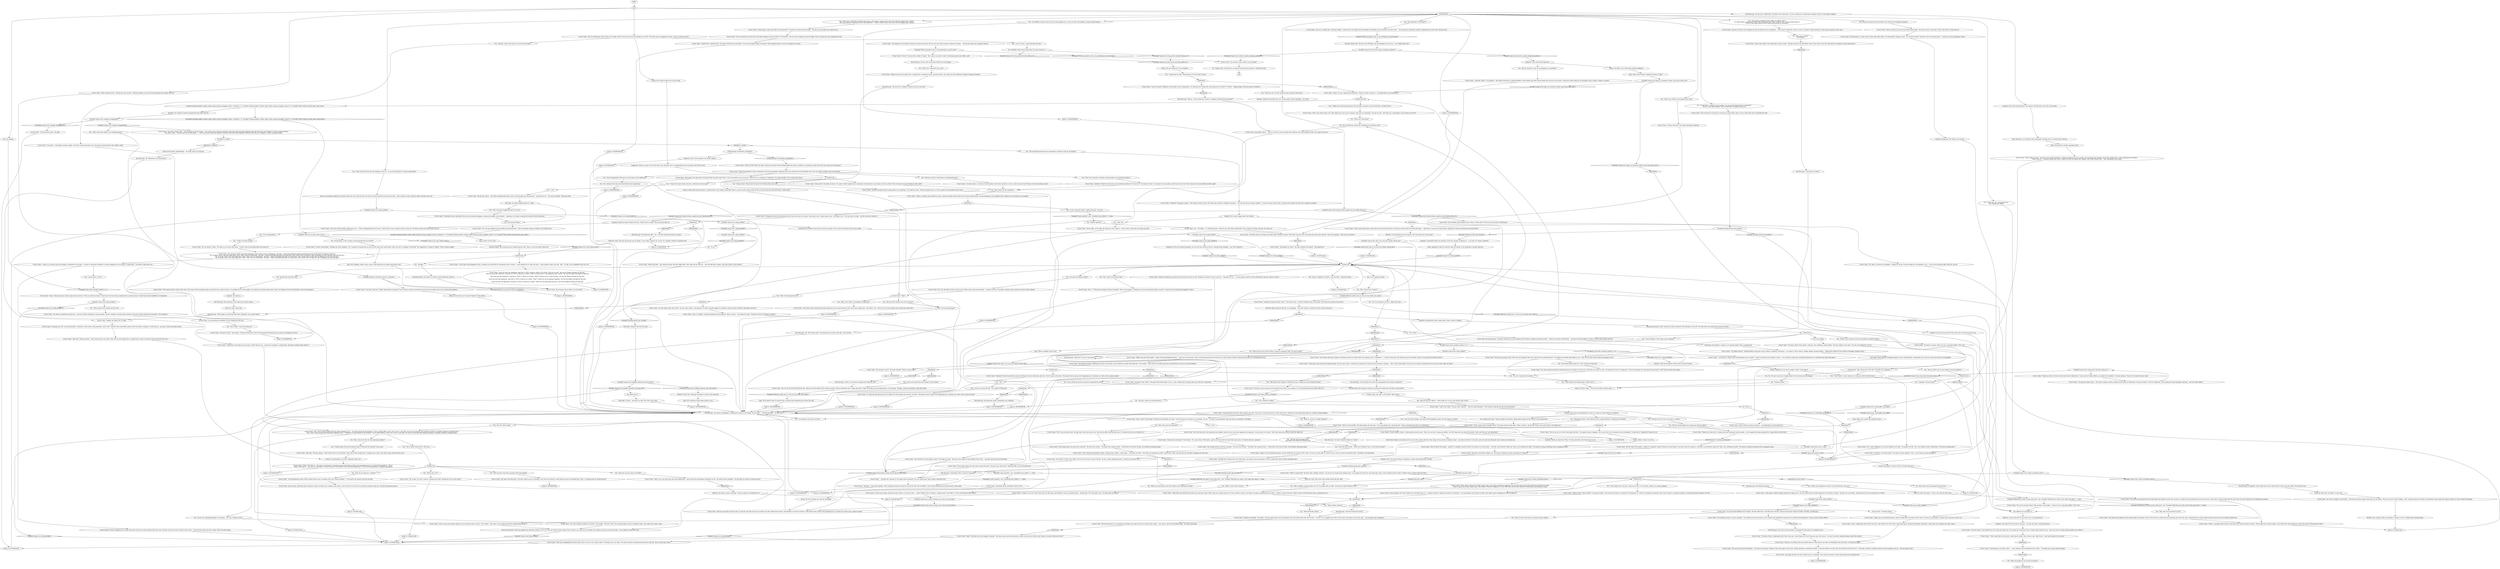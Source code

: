 # CONTAINERYARD / EVRART MURDER
# "I wanna talk to you about the murder."
# ==================================================
digraph G {
	  0 [label="START"];
	  1 [label="input"];
	  2 [label="Half Light: An entire neighbourhood of... killers."];
	  3 [label="Logic: He places a lot of faith in that *lawyergirl*. Perhaps this is a tactical error? Anyway."];
	  4 [label="Authority: Kingsman? Yes! Please, let's be that."];
	  5 [label="You: \"Actually, I need to get back to you on this door thing.\""];
	  6 [label="Untitled hub"];
	  7 [label="Evrart Claire: \"What if he planned to write a hack-piece to the local newspaper regarding these crazy theories he had developed. Just to stir up trouble. Wouldn't that be annoying?\""];
	  8 [label="Jump to: [MURDERHUB]"];
	  9 [label="Evrart Claire: \"These guys turn up and start beating people. Tell you what, Harry, I wouldn't be surprised if we got the same mercenary company -- after a little *rebranding*. And I'm sure as hell not surprised to see an army of scabs under my gates.\""];
	  10 [label="Kim Kitsuragi: \"So you believe the scabs were organized by the security contractor?\""];
	  11 [label="Variable[\"tc.crenel\"]"];
	  12 [label="Variable[\"tc.crenel\"]", shape=diamond];
	  13 [label="!(Variable[\"tc.crenel\"])", shape=diamond];
	  14 [label="Jump to: [MURDERHUB]"];
	  15 [label="Jump to: [MURDERHUB]"];
	  16 [label="Evrart Claire: \"Perfect, Harry! That's perfect!\" he claps his hands. \"My version of the left is not against the companies. It's *with* the companies. Honestly, what I have in mind is a business proposal. A left-wing business proposal, but still...\""];
	  17 [label="IsKimHere()"];
	  18 [label="IsKimHere()", shape=diamond];
	  19 [label="!(IsKimHere())", shape=diamond];
	  20 [label="Variable[\"pier.joyce_met\"]"];
	  21 [label="Variable[\"pier.joyce_met\"]", shape=diamond];
	  22 [label="!(Variable[\"pier.joyce_met\"])", shape=diamond];
	  23 [label="IsKimHere()"];
	  24 [label="IsKimHere()", shape=diamond];
	  25 [label="!(IsKimHere())", shape=diamond];
	  26 [label="IsKimHere()"];
	  27 [label="IsKimHere()", shape=diamond];
	  28 [label="!(IsKimHere())", shape=diamond];
	  29 [label="Jump to: [Untitled hub]"];
	  30 [label="Evrart Claire: \"No, you haven't, Harry.\" He waves at you with a jolly smile. \"I haven't told you anything about the crime yet.\""];
	  31 [label="Evrart Claire: \"One of them got downright suicidal. Getting drunk, violent, a little rapey...\" He shakes his head. \"Even their own negotiator couldn't control him. That's your boy, the one who likes *hanging out* and trees.\""];
	  32 [label="Evrart Claire: \"He probably worded it differently, but that was the idea. Sure sounded to me like they killed him.\" He chuckles. \"I gave them two weeks paid leave and told them to lay low to avoid retaliation.\""];
	  33 [label="Evrart Claire: \"Actually less, because this is my home town, my territory and my backyard. You are a guest here, Harry. Please remember that.\""];
	  34 [label="Evrart Claire: \"But I *can't* think straight with this thing weighing on me...\" He slaps himself on the forehead. \"You're a police officer, aren't you? I have a crazy idea. You guys are basically door-opening machines. Incredibly talented at opening doors.\"\n\"But I *can't* think straight with this thing weighing on me...\" Suddenly, he slaps himself on the forehead. \"You're police officers, aren't you? I have a crazy idea. You guys are basically door-opening machines. Incredibly talented at opening doors.\"
"];
	  35 [label="You: \"Kim, is that true? Are we door-opening machines?\""];
	  36 [label="You: \"What do you mean by a 'weasel'?\""];
	  37 [label="IsKimHere()"];
	  38 [label="IsKimHere()", shape=diamond];
	  39 [label="!(IsKimHere())", shape=diamond];
	  40 [label="Jump to: [Untitled hub]"];
	  41 [label="You: \"I did go inside. Weasel had the flag of the Old Revachol on his wall.\""];
	  42 [label="Variable[\"cargo.evrart_logic_on_conspiracy_theory_must_have_been_true\"]"];
	  43 [label="Variable[\"cargo.evrart_logic_on_conspiracy_theory_must_have_been_true\"]", shape=diamond];
	  44 [label="!(Variable[\"cargo.evrart_logic_on_conspiracy_theory_must_have_been_true\"])", shape=diamond];
	  45 [label="Evrart Claire: \"Yes! I'm an old man, Harry. My legs aren't what they used to be. They lift my office with that big crane. It's actually very fun, you should try it.\""];
	  46 [label="Evrart Claire: \"Oh, I'm not *at all* worried about that. These are not the kind of men who get arrested. They're Martinaise boys, tough and gritty. I'd like to see the man who takes them in.\" He chuckles. \"Besides I sent my lawyergirl to look after them.\""];
	  47 [label="You: \"You're disappointed.\""];
	  48 [label="Jump to: [MURDERHUB]"];
	  49 [label="Jump to: [MURDERHUB]"];
	  50 [label="You: \"Okay. Yes.\""];
	  51 [label="Rhetoric: He wants you to do more *things* for him before."];
	  52 [label="Evrart Claire: \"Oh, Liz is a bright one!\" He grins broadly. \"I paid for that law degree myself, thinking it'll probably turn her all fancy, but hell, Harry -- she came back a firebrand socialist! Sometimes she scares *me* with her zeal.\""];
	  53 [label="Kim Kitsuragi: \"You mean our victim?\""];
	  54 [label="Empathy: Maybe he doesn't believe the boys *really* had it in them. They're his boys after all."];
	  55 [label="Evrart Claire: \"Yes, yes, the little cul-de-sac on the coast. Where all the men have drowned -- in either the sea or the bottle. A gloomy place, doesn't have that Union attitude.\""];
	  56 [label="Evrart Claire: \"You need to get signatures from Isobel Sadie and Lilienne Carter. The cul-de-sac is right past the pawnshop and across the canal. I hear there is some trouble with the water lock, but they should fix it by Wednesday morning.\""];
	  57 [label="Untitled hub"];
	  58 [label="Evrart Claire: \"Yes, that would have been the interesting way to do things. For both of us really. But you were too slow.\" His expression turns to compassion. \"But do not despair over this minor hiccup, Harry. I *will* tell you about the murder.\""];
	  59 [label="Jump to: [Evrart Claire: \"\"Now let's get down to brass tacks....\"]"];
	  60 [label="Variable[\"cargo.evrart_help_justified\"]"];
	  61 [label="Variable[\"cargo.evrart_help_justified\"]", shape=diamond];
	  62 [label="!(Variable[\"cargo.evrart_help_justified\"])", shape=diamond];
	  63 [label="Evrart Claire: \"There's a militant wing inside the Union. A group of people whose duties don't involve manual labour, but peacekeeping in the neighbourhood. Making sure everything runs smoothly.\""];
	  64 [label="You: \"I sense there's a *but*.\""];
	  65 [label="You: \"Why don't you just open it yourself?\""];
	  66 [label="Jump to: [Untitled hub]"];
	  67 [label="Evrart Claire: \"You can get the key from Mañana -- he's down by the gates. Mañana's like a free agent in the Union. Special operations. Hardened socialist. A real free-thinker too. He'll tell you precisely where the door is.\" He smiles, obviously satisfied with how well he planned it all out. \"One last thing, Harry.\""];
	  68 [label="Reaction Speed: And just like that, it's happening -- the roller coaster is moving. Too late to take it back now."];
	  69 [label="Drama: Oddly, it seems to be true."];
	  70 [label="Evrart Claire: \"But he *does* live nearby... maybe it's a pedantic weasel? Fascists are neat freaks, if you don't mind me saying so. I feel like a real detective right now, Harry! Am I getting this right?\" He imitates bashing something with an imaginary baton."];
	  71 [label="Esprit de Corps: But, he thinks, it's your call."];
	  72 [label="Evrart Claire: \"I bet it was, Harry.\" He says with a grimace -- then the smile dissipates. \"But seriously, what did you see in his apartment?\""];
	  73 [label="You: (Shake your head.) \"Fascist insignia everywhere. Memorabilia calling for the *Return to the Golden Age*.\""];
	  74 [label="You: \"I *may have* gone inside and seen a collection of racist mugs.\""];
	  75 [label="You: \"Okay, you're right. It's probably not important.\""];
	  76 [label="IsKimHere()"];
	  77 [label="IsKimHere()", shape=diamond];
	  78 [label="!(IsKimHere())", shape=diamond];
	  79 [label="You: \"That's not a big deal. Certainly not big enough to do something insidious.\""];
	  80 [label="Evrart Claire: \"But enough about me and my fun container.\" His face turns serious. \"The killers the company hired... I think there were three of them. All hardened commando-types.\""];
	  81 [label="IsKimHere()"];
	  82 [label="IsKimHere()", shape=diamond];
	  83 [label="!(IsKimHere())", shape=diamond];
	  84 [label="Evrart Claire: \"Certainly, Harry.\""];
	  85 [label="You: \"There were other things I was wondering about.\""];
	  86 [label="Evrart Claire: \"How do I know? Let me tell you about these people.\" He slams his fist on the desk. \"That's their MO. It's what they do.\""];
	  87 [label="Jump to: [MURDERHUB]"];
	  88 [label="Evrart Claire: \"I did that, didn't I?\" He snickers. \"She thinks of herself as a guerrilla fighter. These middle-class kids and the books they read are crazy, Harry. I think she would rather be an *insurgent* than a lawyer. I hope it's a phase.\""];
	  89 [label="Jump to: [MURDERHUB]"];
	  90 [label="Logic: He's thinking: *Damn, what a mess. Good thing this isn't gonna come back to me.*"];
	  91 [label="Variable[\"cargo.took_evrart_5_real\"]"];
	  92 [label="Variable[\"cargo.took_evrart_5_real\"]", shape=diamond];
	  93 [label="!(Variable[\"cargo.took_evrart_5_real\"])", shape=diamond];
	  94 [label="Variable[\"cargo.evrart_help_justified\"]"];
	  95 [label="Variable[\"cargo.evrart_help_justified\"]", shape=diamond];
	  96 [label="!(Variable[\"cargo.evrart_help_justified\"])", shape=diamond];
	  97 [label="Endurance: If you can stomach agreeing, you can turn this around on Evrart. And physically speaking -- you *can* stomach it."];
	  98 [label="You: \"Good talk. Let's conclude for now.\"\n\"Let's change the subject.\""];
	  99 [label="You: \"Whose door is it?\""];
	  100 [label="Evrart Claire: \"Harry, I'm a very busy man and, more importantly,  I don't have that extraordinary physique you do.\" He slams his fists together. \"You look like you could run around all day!\""];
	  101 [label="You: \"I bet you don't even know anything about the hanging.\""];
	  102 [label="Empathy: He's been *hurt* too much in the past -- by men who aren't *social democrats*."];
	  103 [label="Authority: You can now go and tell Titus about this. See what he has to say."];
	  104 [label="Drama: A guy who has antagonized the Union in a Union-run town? Maybe it's political?"];
	  105 [label="Evrart Claire: \"That's exactly what I thought, Harry!\" He slams his fist on the table. \"What a weasel... And for the record, I was only curious, not testing you.\""];
	  106 [label="Evrart Claire: \"Exactly the kind of fascist memorabilia I was expecting.\" He shakes his head. \"Weasel probably prays to it every night for the downfall of the Union.\""];
	  107 [label="You: \"Great technique. You'd make a great sergeant.\""];
	  108 [label="You: \"There's more to police work than whacking an imaginary baton.\""];
	  109 [label="Evrart Claire: \"Harry, this strike is the culmination of many *many*, mistakes made by the Wild Pines Group. They tried to shut the strike down by sending in armed mercenaries.\""];
	  110 [label="You: \"Wait, the whole *neighbourhood* is in on it?\""];
	  111 [label="Kim Kitsuragi: \"Aren't you worried we might arrest them for this?\""];
	  112 [label="Evrart Claire: \"That's very clever, Harry. Yes. They might have said it just to impress some girls or something.\" He rubs his chin. \"But Titus has a bad temper, so the chances are 50-50.\""];
	  113 [label="Evrart Claire: \"Maybe that's connected too?\" He seems excited by the possibility. \"I'm not some genius judge of character. What happened here is up to you to figure out, Harry.\""];
	  114 [label="Logic: There's more to this."];
	  115 [label="You: \"All right.\""];
	  116 [label="IsKimHere()"];
	  117 [label="IsKimHere()", shape=diamond];
	  118 [label="!(IsKimHere())", shape=diamond];
	  119 [label="Evrart Claire: \"Tribunal?\" He appears aghast. \"That sounds *serious* Harry. We Union men should be *shitting* ourselves...\" He rubs his chin and smiles suddenly: \"I wish you hadn't told me that. I'm gonna lose *sleep* over this. Let's change the subject.\""];
	  120 [label="You: \"You mentioned a *lawyergirl*?\""];
	  121 [label="Evrart Claire: \"But of course! It's the least I can do for my good friend, Harry. I'll do it right after we've concluded this talk.\""];
	  122 [label="You: \"What's that supposed to mean?! I'm more left than *you* are.\""];
	  123 [label="Jump to: [MURDERHUB]"];
	  124 [label="Untitled hub"];
	  125 [label="Jump to: [MURDERHUB]"];
	  126 [label="Evrart Claire: \"They're like you guys,\" he nods to you and the lieutenant. \"Idealistic people who want to make sure bad things don't happen. And if they already have... well, punishment must follow.\"\n\"They're like you -- idealistic people who want to make sure that bad things don't happen. And if they already have... well, punishment must follow.\""];
	  127 [label="Evrart Claire: \"Oh Harry...\" He starts laughing. \"This is getting real grim and there's no need for that. We are friends.\" He sits back and looks you in the eye with a wide smile."];
	  128 [label="Variable[\"cargo.evrart_unionmaffia_rcm_maffia\"]"];
	  129 [label="Variable[\"cargo.evrart_unionmaffia_rcm_maffia\"]", shape=diamond];
	  130 [label="!(Variable[\"cargo.evrart_unionmaffia_rcm_maffia\"])", shape=diamond];
	  131 [label="Evrart Claire: \"Just open the door. You don't need to go in or anything. I just want that weasel to come home and see the unlocked door.\""];
	  132 [label="Composure: He performs a motion, as if spraying bullets from a machine gun."];
	  133 [label="You: \"No, no, Evrart. I really did open the door.\""];
	  134 [label="You: Variable[\"cargo.evrart_lying_about_the_door_drama_rc\"]"];
	  135 [label="Variable[\"cargo.evrart_lying_about_the_door_drama_rc\"]", shape=diamond];
	  136 [label="!(Variable[\"cargo.evrart_lying_about_the_door_drama_rc\"])", shape=diamond];
	  137 [label="You: \"And not only did I open it, I went inside too. It was a real weasel's den, Evrart.\""];
	  138 [label="Drama: He *was* testing you. And you succeeded."];
	  139 [label="Evrart Claire: \"Now let's get down to brass tacks. It's time for men like me and you to figure out who's killed who and why.\" He pretends to roll up his sleeves. \"Real police work is gonna start happening now. I promise you, Harry, this is gonna be good.\""];
	  140 [label="Evrart Claire: \"Racist mugs in the trash AND in the apartment?!\" He grabs his head with both hands. \"You guys are just light-years ahead of me.\""];
	  141 [label="Kim Kitsuragi: \"Yes-yes... Do you think this 'weasel' is somehow connected to the murder?\""];
	  142 [label="Evrart Claire: \"Potentially, Harry, potentially. We got arm wrestling champions, rowing club people, ex-coal miners -- tough guys, all ready to spring into action for their home base.\""];
	  143 [label="You: \"I think you're sharing information with the police, because you don't think they *actually* did it.\""];
	  144 [label="You: \"There was a bullet in the hanged man's head.\""];
	  145 [label="Jump to: [MURDERHUB]"];
	  146 [label="Jump to: [MURDERHUB]"];
	  147 [label="Jump to: [MURDERHUB]"];
	  148 [label="Jump to: [Untitled hub]"];
	  149 [label="Rhetoric: Is he absolutely sure the tenants won't be thrown out in the street?"];
	  150 [label="Variable[\"cargo.evrart_rhet_is_he_sure_the_tenants_will_be_fin\"]"];
	  151 [label="Variable[\"cargo.evrart_rhet_is_he_sure_the_tenants_will_be_fin\"]", shape=diamond];
	  152 [label="!(Variable[\"cargo.evrart_rhet_is_he_sure_the_tenants_will_be_fin\"])", shape=diamond];
	  153 [label="Evrart Claire: He nods gravely. \"A security contractor. Can you imagine that? Workers standing in peaceful protest -- united in the spirit of fellowship! -- and they send hired killers to *mow* us down with machine gun fire.\""];
	  154 [label="Evrart Claire: \"Oh, they are simply fine young men -- all seven of them! Exemplary Union members. Always working to advance their position in the local socialist-democratic movement. Core members.\""];
	  155 [label="Evrart Claire: \"Oh, no one's. It's just a weasel. A weasel lives there. Nothing for you to worry about.\""];
	  156 [label="Jump to: [EVRARTHUB]"];
	  157 [label="Kim Kitsuragi: The lieutenant sighs. \"Yes -- we both understand what you meant.\""];
	  158 [label="Esprit de Corps: This may be the only way, he thinks. I won't hold it against you. In fact, we  probably *should* reconsider later."];
	  159 [label="Authority: Don't give him the pleasure."];
	  160 [label="Authority: That's him *allowing* the police to ask his men questions."];
	  161 [label="Untitled hub"];
	  162 [label="Evrart Claire: \"Of course, Harry. Stoic silence. I like that. Very befitting a police officer.\" He bows slightly in his chair. \"I'm not a real detective. You are.\""];
	  163 [label="Evrart Claire: \"See, Harry? Many questions become irrelevant once we ask ourselves *why* we're even asking them.\" He winks at you. \"But I'm sure you have plenty more where that came from.\""];
	  164 [label="Kim Kitsuragi: \"So these *idealists* killed our victim?\""];
	  165 [label="IsKimHere()"];
	  166 [label="IsKimHere()", shape=diamond];
	  167 [label="!(IsKimHere())", shape=diamond];
	  168 [label="You: \"Are you not afraid that we're going to arrest them?\""];
	  169 [label="You: \"Where can I find them? The Union booth in the Whirling was empty.\""];
	  170 [label="Evrart Claire: \"I don't want them to be scared. I want them to think, 'Wow, I feel so safe. I like Evrart.' I only want weasels to be scared.\""];
	  171 [label="Physical Instrument: That's not how you baton someone! The technique is way off. You strike with your whole body not just the baton..."];
	  172 [label="You: \"What more can you tell me? Who's second in command? Who's the most violent?\""];
	  173 [label="You: \"What would this entail?\""];
	  174 [label="Rhetoric: He's saying as little as possible as vaguely as he can. Deliberately omitting things."];
	  175 [label="Evrart Claire: \"Harry,\" the big man says with a tragic look on his face. \"Had you asked me earlier, I could have used your help in dealing with a certain weasel. It would have really *solidified* our friendship.\""];
	  176 [label="Jump to: [MURDERHUB]"];
	  177 [label="Evrart Claire: \"I'm talking *beasts*, hardened killers from proxy wars in Yeesut, Semenine, Saramiriza -- you name it, they've done it. Raping, killing, burning villages -- killing little children for the Señorita Pineapple company, Harry...\""];
	  178 [label="Evrart Claire: \"A loud blabbering weasel. When weasels feel no one is watching, they start acting *foolishly...*\" He removes his glasses and rubs his nose."];
	  179 [label="Suggestion: There is no way to sway this man in any direction. He is un-suggestable and un-swayable. Just tell the truth."];
	  180 [label="Jump to: [MURDERHUB]"];
	  181 [label="You: \"That'd be awful if I intervened in something like that.\""];
	  182 [label="You: \"Guess what? Not only was the hanging a cover-up -- it was orchestrated by a woman named Ruby.\""];
	  183 [label="Evrart Claire: \"No,\" he says looking at the swordfish-clock inattentively. \"I don't remember hiring any Rubies to the Hardie boys.\""];
	  184 [label="Variable[\"cargo.evrart_empathy_disappointed\"]"];
	  185 [label="Variable[\"cargo.evrart_empathy_disappointed\"]", shape=diamond];
	  186 [label="!(Variable[\"cargo.evrart_empathy_disappointed\"])", shape=diamond];
	  187 [label="Evrart Claire: \"So they shot him?\" He sounds pleasantly surprised."];
	  188 [label="You: \"Let's change the subject.\""];
	  189 [label="You: \"What if I were to pin this on someone and just quietly...\""];
	  190 [label="IsKimHere()"];
	  191 [label="IsKimHere()", shape=diamond];
	  192 [label="!(IsKimHere())", shape=diamond];
	  193 [label="You: \"Kim, what do you think of this?\""];
	  194 [label="Evrart Claire: \"As I said, it weighs on me heavily...\" He bows his head in shame, then looks up and smiles: \"But once we get *really* talking... well, I'm gonna hand you the keys to Martinaise! And maybe even help you figure out who's behind this killing.\""];
	  195 [label="You: \"Are you 100% sure no one's going to end up homeless?\""];
	  196 [label="Esprit de Corps: Okay. Fine."];
	  197 [label="Variable[\"cargo.evrart_reaction_speed_recognize_gardener\"]"];
	  198 [label="Variable[\"cargo.evrart_reaction_speed_recognize_gardener\"]", shape=diamond];
	  199 [label="!(Variable[\"cargo.evrart_reaction_speed_recognize_gardener\"])", shape=diamond];
	  200 [label="Variable[\"cargo.evrart_help_justified\"]"];
	  201 [label="Variable[\"cargo.evrart_help_justified\"]", shape=diamond];
	  202 [label="!(Variable[\"cargo.evrart_help_justified\"])", shape=diamond];
	  203 [label="Authority: Take the documents off him and you take his power."];
	  204 [label="Evrart Claire: \"Are you shitting me, Harry? Did you not really open the door and are now just telling me you did?\" His lively eyes are mapping your face. \"You're a wild one, Harry!\""];
	  205 [label="You: \"Hold on, you have a village elephant?\""];
	  206 [label="Evrart Claire: \"Most certainly, Harry.\" The big man nods merrily. \"Nothing brightens my day like brainstorming these things with you.\""];
	  207 [label="Jump to: [Untitled hub]"];
	  208 [label="Jump to: [EVRARTHUB]"];
	  209 [label="Half Light: Those Señorita Pineapple people are scary motherfuckers, decimating your state if you don't give them your pineapples."];
	  210 [label="Empathy: He's not scared of them. If anything, he *likes* them being here. Strange..."];
	  211 [label="You: Say nothing."];
	  212 [label="Evrart Claire: \"Of course, of course, Harry. I'm not a real police officer. *You* are!\""];
	  213 [label="Evrart Claire: \"Insidious? Would I ever ask you to do something insidious? Of course not!\" He shakes his head. \"I personally love journalism. And I know you do too. That's because we've got nothing to hide, right?\""];
	  214 [label="You: \"Wait, they move the container?\""];
	  215 [label="You: \"Go on.\""];
	  216 [label="Reaction Speed: This woman may be running drugs for him. There's no way he doesn't know her."];
	  217 [label="Jump to: [MURDERHUB]"];
	  218 [label="IsKimHere()"];
	  219 [label="IsKimHere()", shape=diamond];
	  220 [label="!(IsKimHere())", shape=diamond];
	  221 [label="Evrart Claire: \"You're right, you're right. My sleep isn't your concern -- tell me, Harry, what else can I help you with?\""];
	  222 [label="You: \"In the future, I could use your backing. Can you ask the Hardie boys to cooperate?\"\n\"Evrart, I met these Hardies. Can you ask them to cooperate with me?\""];
	  223 [label="Half Light: Separate one from the herd."];
	  224 [label="Variable[\"cargo.evrart_halflight_separate_one_from_herd\"]"];
	  225 [label="Variable[\"cargo.evrart_halflight_separate_one_from_herd\"]", shape=diamond];
	  226 [label="!(Variable[\"cargo.evrart_halflight_separate_one_from_herd\"])", shape=diamond];
	  227 [label="Variable[\"cargo.evrart_exited_murderhub_once\"]"];
	  228 [label="Variable[\"cargo.evrart_exited_murderhub_once\"]", shape=diamond];
	  229 [label="!(Variable[\"cargo.evrart_exited_murderhub_once\"])", shape=diamond];
	  230 [label="Jump to: [EVRARTHUB]"];
	  231 [label="Jump to: [MURDERHUB]"];
	  232 [label="Evrart Claire: \"On the coast, Harry. Across the canal. There's a cul-de-sac there -- a little *village* they're calling it. A gloomy place. You'll find it. I trust your detective skills, Harry.\""];
	  233 [label="Logic: There's probably more to that."];
	  234 [label="You: \"The weasel-thing sounds fun, wish I could have done that.\""];
	  235 [label="Variable[\"whirling.hardie_hub_reached\"]"];
	  236 [label="Variable[\"whirling.hardie_hub_reached\"]", shape=diamond];
	  237 [label="!(Variable[\"whirling.hardie_hub_reached\"])", shape=diamond];
	  238 [label="Inland Empire: The stars aligned into a cosmic frown here. He has your fate decided. Bide your time, however, and let the stars continue their course -- and that frown shall turn into a smile. Only if you play along..."];
	  239 [label="Jump to: [EVRARTHUB]"];
	  240 [label="Evrart Claire: \"...but there's a *thing* that's been keeping me up at night. I *want* to talk about the hanging. I mean... if we could just calmly talk, exchange information, we could blow this thing wide open!\""];
	  241 [label="Evrart Claire: \"Just go there, unlock the door and leave it open. It's been such a burden on me, Harry. I just want this to be over so I can discuss business with you.\" He puts his glasses back on."];
	  242 [label="You: Better not to."];
	  243 [label="Half Light: Or what -- he'll give you info? Fine, don't ask it then."];
	  244 [label="Logic: He's betting on them being useless to you."];
	  245 [label="Evrart Claire: \"Of course, Harry!\" He exclaims. \"What are friends for if not for measuring the falsehood one can pass in the disguise of truth.\""];
	  246 [label="You: \"Misogynist posters, racist literature and a signed petition to 'euthanise the invalids'.\""];
	  247 [label="Evrart Claire: \"Believe me, he's not a killer. He's a nobody. Just a basement-variety armchair fascist, who comes up with needlessly complex conspiracy theories.\""];
	  248 [label="Evrart Claire: \"Believe me, Harry, he's a nobody. Just your basement-variety nobody... Can't imagine him being connected to a high-calibre case like this.\""];
	  249 [label="Evrart Claire: \"Everything they did there, they brought over here. They want to turn Revachol into a Third World slum. Honestly, the only thing they didn't do, is kill the village elephant.\""];
	  250 [label="Logic: Again: that sounds like organized crime."];
	  251 [label="Variable[\"cargo.evrart_thinks_hardies_might_have_not_killed_after_all\"]"];
	  252 [label="Variable[\"cargo.evrart_thinks_hardies_might_have_not_killed_after_all\"]", shape=diamond];
	  253 [label="!(Variable[\"cargo.evrart_thinks_hardies_might_have_not_killed_after_all\"])", shape=diamond];
	  254 [label="You: \"I've talked to the boys and it turns out the hanging was a cover-up. They were helping a woman named Klaasje.\""];
	  255 [label="Evrart Claire: \"What I *do* know is -- the case is in safe hands. If anyone can get to the bottom of this shot-and-hanged man, it's my favourite policeman -- Harry.\"\n\"What I *do* know is -- the case is in safe hands. If anyone can get to the bottom of this shot-and-hanged-man, it's my two little policemen. Godspeed, policemen!\"
"];
	  256 [label="Evrart Claire: \"Of course, you're always one step ahead of me, Harry. I'm no genius. I'm in this position because people *like* me.\""];
	  257 [label="You: \"Did you send her to spy on me disguised as a gardener?\""];
	  258 [label="You: \"You're right not to trust me. I take care of *me*. I'm a hustler. I grind. I'm a money engineer.\""];
	  259 [label="You: \"What are the signatures for?\""];
	  260 [label="Evrart Claire: \"By now I'm *sure* you've figured out who the dead man was working for -- the bad guys. Wild Pines. Sent to scare us. Another *violent measure* of the top hats against us flat caps.\""];
	  261 [label="Kim Kitsuragi: \"And what would this entail?\""];
	  262 [label="You: \"Let's change the topic.\""];
	  263 [label="Jump to: [MURDERHUB]"];
	  264 [label="You: \"You said the lynching and the strike are related. How?\"\n\"I've heard about a connection between the lynching and the strike. I'd like to hear what you know about it.\"\n\"I want to hear again about how the strike and lynching are connected.\""];
	  265 [label="Evrart Claire: \"I mean, it's no secret that the lynching is connected to the strike -- so much to talk about! Honestly, it's been weighing on me so heavily. I understand -- you need to *interview* me...\""];
	  266 [label="You: \"You've heard wrong Evrart. We're not.\""];
	  267 [label="Drama: It's impossible to say if he's telling the truth, sire."];
	  268 [label="Evrart Claire: \"Oh, Harry...\" He shakes his head, smiling. \"You don't need to get back to me. You need to open the door. Very simple, really.\""];
	  269 [label="You: \"There was a collection of colonial mugs there, and I found a similar mug in the trash with the hanged man's clothes.\"\n\"The mug collection I mentioned was in the apartment... I found a similar mug in the trash with the hanged man's clothes.\""];
	  270 [label="Untitled hub"];
	  271 [label="You: \"How do you know the mercenaries were hired by the shipping company?\""];
	  272 [label="Empathy: He's clearly happy about the tribunal."];
	  273 [label="Evrart Claire: \"Oh, I wasn't offering it to you, just holding it out there.\" He pockets the bill. \"But I am willing to share *information*. Was there anything else?\""];
	  274 [label="Evrart Claire: \"What does your heart tell you about your lost gun, Harry? Does it tell you to forget about it? Or do you think it wants to be found?\" He picks something from his teeth. \"I think it's lonely and cold. I think it wants to be found and I have a proposal for you.\""];
	  275 [label="You: \"No, I'm not going to do this.\" (Reject the task.)"];
	  276 [label="You: \"Fine, if I happen to be there, I can ask them.\" (Accept the task.)"];
	  277 [label="You: \"What do you mean?\"\n\"I'm listening.\""];
	  278 [label="Kim Kitsuragi: The lieutenant marks something in his notebook."];
	  279 [label="You: \"You mean the fishing village?\""];
	  280 [label="Empathy: He means it."];
	  281 [label="Evrart Claire: \"But the good news is, the moment you change your mind and want to look into this matter -- just tell me, and we'll be buddies again.\" He smiles pleasantly."];
	  282 [label="Jump to: [EVRARTHUB]"];
	  283 [label="You: \"Yes, let's talk about the murder.\""];
	  284 [label="Evrart Claire: \"But enough about me and my container.\" His face turns serious. \"The killers the company hired... I think there were three of them. All hardened commando-types.\""];
	  285 [label="Evrart Claire: \"You fucked up. You waited too long, the weasel came back, and now you can't open the door I asked you to open...\" The big man looks you straight in the eye."];
	  286 [label="Reaction Speed: Wait, the girl by the Whirling, who was keeping an eye on you -- is he talking about her?"];
	  287 [label="IsKimHere()"];
	  288 [label="IsKimHere()", shape=diamond];
	  289 [label="!(IsKimHere())", shape=diamond];
	  290 [label="You: \"I saw lot of anti-socialist, anti-union stuff. Pamphlets saying: *Get the unions in check*.\""];
	  291 [label="You: \"The deal wasn't for me to go inside, so I didn't.\""];
	  292 [label="Evrart Claire: \"Truly awful.\" He shakes his head. \"It's great it didn't happen then. I personally love journalism. And I know you do too, Harry. That's because we've got nothing to hide, right?\""];
	  293 [label="Evrart Claire: \"So funny, Harry. I, of course, love journalism. And I know secretly you do too. And you know why? Because we've got nothing to hide.\""];
	  294 [label="Empathy: Despite his boastful tone, he's having doubts about something -- but what?"];
	  295 [label="Evrart Claire: \"Also, Harry, here's five reál.\" He holds out a banknote."];
	  296 [label="Evrart Claire: \"Yes, Harry. It's like I can't *fully* trust you if you're not a man of the left,\" he says, slowly shaking his head. \"I *want* to, but I just can't...\""];
	  297 [label="You: \"I am not a 'man of the left'. I'm a patriot of Revachol.\""];
	  298 [label="Evrart Claire: \"You're saying it, but I don't believe you. You know how it is -- company snitches, *agent provocateurs* everywhere... I'm barricaded in this fortress of mine, and I need to get a message out. Will you help me?\""];
	  299 [label="Esprit de Corps: He means: \"Fuck it, let's open the door then.\""];
	  300 [label="Evrart Claire: \"Once again I require nothing unethical or illegal of you. You just need to get two little signatures on this piece of paper.\" He pulls out an envelope. \"And then mail it to my accountant in La Delta.\""];
	  301 [label="Evrart Claire: \"Perfectly acceptable.\" He smiles. \"No one's gonna force you into anything, but I don't know about that gun of yours... You see, I'm a vengeful man, Harry. Part of how I got where I am is that, well -- I can be quite nasty sometimes.\""];
	  302 [label="IsKimHere()"];
	  303 [label="IsKimHere()", shape=diamond];
	  304 [label="!(IsKimHere())", shape=diamond];
	  305 [label="You: \"Our victim?\""];
	  306 [label="IsKimHere()"];
	  307 [label="IsKimHere()", shape=diamond];
	  308 [label="!(IsKimHere())", shape=diamond];
	  309 [label="Variable[\"coast.reeds_checked_counter\"] >=1"];
	  310 [label="Variable[\"coast.reeds_checked_counter\"] >=1", shape=diamond];
	  311 [label="!(Variable[\"coast.reeds_checked_counter\"] >=1)", shape=diamond];
	  312 [label="Variable[\"cargo.evrart_help_justified\"]"];
	  313 [label="Variable[\"cargo.evrart_help_justified\"]", shape=diamond];
	  314 [label="!(Variable[\"cargo.evrart_help_justified\"])", shape=diamond];
	  315 [label="Evrart Claire: \"Mhmh. One day Titus Hardie -- leader of this peacekeeping faction -- comes up to me and says: 'Boss, socialist-democratic fervour drove us to take it upon ourselves to kill this beast that was burdening the land.'\""];
	  316 [label="You: \"So let me ask you this... Which one of Hardie's boys is your least favourite?\""];
	  317 [label="You: \"So let's say something happens to Fat Angus... let's say a citizen's arrest...\""];
	  318 [label="Evrart Claire: \"You would die, Harry,\" he says, grinning. \"You would die and in the process start a bloody and completely unnecessary war between the Débardeurs' Union and the Citizens Militia.\""];
	  319 [label="Evrart Claire: \"And I'm sure you're gonna open this one with flying colours, Harry.\" He chuckles. \"This really is very simple and there's nothing shady about it.\""];
	  320 [label="You: \"Yes, let's blow it open.\""];
	  321 [label="Kim Kitsuragi: \"Yes. That sounds good,\" the lieutenant says with a slow nod. \"Let's do that.\""];
	  322 [label="Volition: Needless to say, this is another *move*. Don't take it."];
	  323 [label="You: \"You're right, I was just testing you.\""];
	  324 [label="Drama: He's trying to figure out if you're lying."];
	  325 [label="Evrart Claire: \"Just as I thought. Culturally antiquated mug collection. What a weasel...\" He shakes his head. \"*Pissing* on Evrart's Rainbow Coalition.\""];
	  326 [label="You: \"I see.\""];
	  327 [label="Evrart Claire: \"Now please, let's get back to the good stuff, the police stuff, Harry! I just see myself as one of you guys. Think of me as a sergeant or something.\" He smiles broadly. \"Let's *crack* this, Harry.\""];
	  328 [label="You: \"Who exactly did the *pushing*?\""];
	  329 [label="You: \"Do you know Ruby?\""];
	  330 [label="Evrart Claire: \"Why was I disappointed that they didn't start a war? I'm not a floozy, Harry.\" He flashes you a sly smile. \"You don't just get to second base with Evrart like this. We're at first base, Harry.\""];
	  331 [label="You: \"Yes. Someone shot him in the head before they hanged him.\""];
	  332 [label="You: \"So you think the security contractor organized the scabs?\""];
	  333 [label="You: \"The name of the company is Krenel this time. It might have been Sediment before.\""];
	  334 [label="You: \"The remaining mercenaries are organizing a tribunal to take on the Hardies.\""];
	  335 [label="You: \"You don't *seem* too worried about it.\""];
	  336 [label="IsKimHere()"];
	  337 [label="IsKimHere()", shape=diamond];
	  338 [label="!(IsKimHere())", shape=diamond];
	  339 [label="Evrart Claire: \"They're just gonna have to deal with the construction noise for six months and then they'll be living like kings -- right next to a fancy new youth centre, designed by the best architects from Stella Maris.\""];
	  340 [label="Jump to: [EVRARTHUB]"];
	  341 [label="Kim Kitsuragi: \"What makes you think the Wild Pines negotiator can't control them?\""];
	  342 [label="You: \"How did he end up hanging from that tree?\""];
	  343 [label="Kim Kitsuragi: \"Interesting. Who's second in command?\""];
	  344 [label="Evrart Claire: \"The people win, Harry.\" He nods solemnly and repeats: \"The people win.\""];
	  345 [label="Evrart Claire: \"We're gonna build a youth centre there. The value of their properties goes up and kids have a place to play in. I'm looking out for these people, not pulling the rug from under them, Harry. I'm looking out for all of Martinaise, not just the harbour.\""];
	  346 [label="Jump to: [MURDERHUB]"];
	  347 [label="Evrart Claire: \"By all means, Harry. What's on your mind?\""];
	  348 [label="Evrart Claire: \"Harry, they're almost all of them *great* guys, born leaders. Whatever happened, I'm sure they only had the best interests of Revachol in mind.\"\n\"They're almost all of them *great* guys, born leaders. Whatever happened, I'm sure they only had the best interests of Martinaise and Revachol in mind.\" 
"];
	  349 [label="Evrart Claire: \"...actually less, because it's his home and his backyard. You are a guest here, Harry. Please remember that.\""];
	  350 [label="Evrart Claire: \"Sure. I understand. But if that's the case, I don't think we'll *ever* get to speak like equals. Beautiful friendship unrealized. I really hope you'll change your mind, Harry...\""];
	  351 [label="Evrart Claire: \"Absolutely Harry, absolutely. Sock it to me.\""];
	  352 [label="Evrart Claire: \"Oh...\" He smiles -- it's another big grin. \"And she also really likes *gardening* I hear. In March. Strange. Anyway, let's move on.\""];
	  353 [label="Rhetoric: A man of the left? So you have to be a social democrat?"];
	  354 [label="Evrart Claire: \"You're right, Harry. You only had to unlock the door.\" He gives you a clever look. \"Which you did, so we're all good here.\""];
	  355 [label="You: \"But this weasel might have cleaned up after the killers.\""];
	  356 [label="Evrart Claire: \"But he *does* live nearby -- maybe it's a pedantic weasel? Fascists are known to be neat freaks... I feel like a real detective right now, Harry! Am I getting this right?\" He imitates bashing something with an imaginary baton."];
	  357 [label="Evrart Claire: \"What if it did? What if he took a whack in the dark? Started telling people the strike is funded by a protection racket that drove local shops out of business?\""];
	  358 [label="You: \"Do you know Klaasje?\""];
	  359 [label="Kim Kitsuragi: \"He was shot in the head *before* he was hanged.\""];
	  360 [label="You: \"Yet?\""];
	  361 [label="Evrart Claire: \"Once you have the signatures, mail this to 13022 La Rocca, district of La Delta. Then we can talk.\" He runs his fingers through his thin hair.\n\"Once you have the signatures, mail this to 13022 La Rocca in La Delta. *Then* I'll know you're a real kingsman and a patriot.\" He runs his fingers through his thin hair.
\n\"Once you have the signatures, mail this to 13022 La Rocca in La Delta. *Then* I'll know you're a solid socialist.\" He runs his fingers through his thin hair.
\n\"Once you have the signatures, mail this to 13022 La Rocca in La Delta. *Then*  I know we can do business together.\" He runs his fingers through his thin hair.
\n\"Once you have the signatures, mail this to 13022 La Rocca in La Delta. *Then* we can talk about your gun.\" He runs his fingers through his thin hair.
"];
	  362 [label="Evrart Claire: \"There's a nameless little street on the coast with some old houses around it. Most people have already signed. I just need *two* more signatures to get this mission off the ground, Harry.\""];
	  363 [label="Kim Kitsuragi: \"By *negotiator* you mean Joyce?\""];
	  364 [label="You: \"Where is this *place* exactly?\""];
	  365 [label="You: \"Sounds like everybody wins.\""];
	  366 [label="Evrart Claire: \"By all means, Harry!\" He nods excitedly. \"What's on your mind?\""];
	  367 [label="You: \"Wait, who was the 'weasel'?\""];
	  368 [label="Evrart Claire: \"Fantastic! Time for men like me and you to figure out who's killed who and why.\" His fist lands on the desk. \"Real police work is gonna start happening now. I promise you, Harry, this is gonna be good.\""];
	  369 [label="You: \"I don't deserve that information, I didn't earn it...\""];
	  370 [label="Savoir Faire: Keep it cool, baby boy. You can use this, groove with this. Play along, let him throw his weight around -- and when he throws it too much, and you've got him off guard, that's when your trip him up."];
	  371 [label="Variable[\"cargo.evrart_help_justified\"]"];
	  372 [label="Variable[\"cargo.evrart_help_justified\"]", shape=diamond];
	  373 [label="!(Variable[\"cargo.evrart_help_justified\"])", shape=diamond];
	  374 [label="Evrart Claire: \"Work with them -- hell, interview them! But don't fight them. They really are just like you -- men who like beer, women, and some *order* on the streets.\""];
	  375 [label="Evrart Claire: \"I repeat, I'm a very, *very* busy man, Mr. Kitsuragi, and therefore I must occasionally enlist... outside help.\" He turns back to you. \"So what will it be, Harry?\""];
	  376 [label="Evrart Claire: \"Of course, Harry, I understand. But if that's the case, I don't think we'll *ever* find your gun. Even worse -- we won't be able to speak like equals about the murder...\""];
	  377 [label="You: \"Another question.\""];
	  378 [label="IsTHCPresent(\"revacholian_nationhood\")"];
	  379 [label="IsTHCPresent(\"revacholian_nationhood\")", shape=diamond];
	  380 [label="!(IsTHCPresent(\"revacholian_nationhood\"))", shape=diamond];
	  381 [label="Authority: That's all he's going to say on this subject."];
	  382 [label="You: (Better not to mention it.)"];
	  383 [label="Drama: You didn't say it with nearly enough confidence."];
	  384 [label="Evrart Claire: \"You know, what, Harry?\" He points both index fingers at you. \"I got a feeling they're gonna show up in full force *tomorrow*.\""];
	  385 [label="You: \"Do you think this weasel has something to do with my case?\""];
	  386 [label="You: \"Did they kill the hanged man?\"\n\"You believe they killed the hanged man?\""];
	  387 [label="Drama: He thinks it's closer to 60-40. 60 they didn't do it."];
	  388 [label="You: \"Where can I find them?\""];
	  389 [label="You: \"Wait, why are you giving it to me?\""];
	  390 [label="Evrart Claire: \"Good boy, a real team player.\" He rubs his hands together. \"Now -- do you have any more questions?\""];
	  391 [label="You: \"This is another corrupt scheme, isn't it? I'm neither left nor right. I do what my *heart* tells me to do.\""];
	  392 [label="Kim Kitsuragi: The lieutenant shrugs."];
	  393 [label="Evrart Claire: \"You bring joy to my heart, Harry --  such a pleasure to be working with you. Here...\" He hands you an open white envelope."];
	  394 [label="Jump to: [Untitled hub]"];
	  395 [label="Jump to: [Untitled hub]"];
	  396 [label="Kim Kitsuragi: The lieutenant's eyes meet yours and he shrugs."];
	  397 [label="Evrart Claire: \"Ruby?\" His belly rolls as he laughs to himself. \"You come across some wild characters, Harry, let me tell you! Ruby, huh? I guess you need to discuss her too?\""];
	  398 [label="Drama: An excellent opportunity presents itself, sire! You could win the trust of the arch-liar, pretend to play into his hand -- then, should you wish, bend his efforts towards your own!"];
	  399 [label="Physical Instrument: Does this jiggling ooze think he's going to *use* you? He's got another thing coming. Play his game, son, with your eyes peeled. He's going to slip up, and when he does -- you're going to come out on top."];
	  400 [label="Variable[\"cargo.evrart_help_justified\"]"];
	  401 [label="Variable[\"cargo.evrart_help_justified\"]", shape=diamond];
	  402 [label="!(Variable[\"cargo.evrart_help_justified\"])", shape=diamond];
	  403 [label="Interfacing: He thinks he can force you into his scheme. You can turn this around on him if you accept."];
	  404 [label="Evrart Claire: \"Oh, that would definitely be Fat Angus. His feet smell from a city-block away and he's always having noisy stomach troubles. Horrible, revolting guy.\""];
	  405 [label="Evrart Claire: \"Angus, his ever-growling stomach, and his smelly feet are all part of the Union. You have as much right to *arrest* him as I have to arrest your partner here.\" He points to the lieutenant."];
	  406 [label="Kim Kitsuragi: \"You want to send someone a message that the police are working for you.\""];
	  407 [label="Authority: He wants to send a message: \"Even the police are working for me.\""];
	  408 [label="Evrart Claire: \"Harry, my dear friend.\" He sinks deeper into the chair. \"I am what people call a *local big wig*. I know everything that goes on in Martinaise.\""];
	  409 [label="Evrart Claire: \"Just open *one little door*. You don't need to go in or anything. I just want that weasel to come home and see the unlocked door. That's it. Anything else we should discuss?\""];
	  410 [label="IsKimHere()"];
	  411 [label="IsKimHere()", shape=diamond];
	  412 [label="!(IsKimHere())", shape=diamond];
	  413 [label="Hand/Eye Coordination: With a police baton. Like a crook or someone."];
	  414 [label="Visual Calculus: That does sound quite unlikely, yes. The big guy leading the scabs at the gates is *colossal*."];
	  415 [label="Physical Instrument: Rollerskating -- not drugs, Harry. You like this."];
	  416 [label="Variable[\"cargo.evrart_lying_about_the_door_drama_rc\"]"];
	  417 [label="Variable[\"cargo.evrart_lying_about_the_door_drama_rc\"]", shape=diamond];
	  418 [label="!(Variable[\"cargo.evrart_lying_about_the_door_drama_rc\"])", shape=diamond];
	  419 [label="Evrart Claire: \"Thank you, Harry. You have shown me that the Débardeurs' Union and the Citizens Militia can indeed work together.\" He nods solemnly. \"Now, let's cut down to brass tacks.\""];
	  420 [label="You: \"I really went in there. Whose place is it? I just need to know.\""];
	  421 [label="You: \"That'd be cool. I live for shutting these journalist fucks down.\""];
	  422 [label="You: \"You're disappointed. Why did you want them to have killed him?\""];
	  423 [label="Evrart Claire: \"You said it, Harry! Hell --\" the fist lands on the desk again -- \"one of those guys looks big enough to take down that proverbial elephant! Boys like that don't just *happen* to show up during strikes.\"\n\"You said it. Hell...\" The fist slams on the desk again. \"... one of those guys looks big enough to take down that proverbial elephant! Boys like that don't just *happen* to show up during strikes.\""];
	  424 [label="Kim Kitsuragi: The lieutenant watches you pocket the bank note. He looks a little puzzled."];
	  425 [label="Evrart Claire: \"Harry, what you need to realize is -- we dockworkers are not pushovers.\""];
	  426 [label="Jump to: [Untitled hub]"];
	  427 [label="Evrart Claire: \"Oh, Harry,\" he bursts out laughing. \"Thanks for the tip. I'll leave doing the 'real damage' to you -- you are the real police officer after all, not me.\""];
	  428 [label="You: \"Fucking weasel...\""];
	  429 [label="Jump to: [MURDERHUB]"];
	  430 [label="Logic: That sounds a bit like organized crime."];
	  431 [label="IsKimHere()"];
	  432 [label="IsKimHere()", shape=diamond];
	  433 [label="!(IsKimHere())", shape=diamond];
	  434 [label="You: \"I can't accept this thing.\" (Refuse the task -- for now.)"];
	  435 [label="Jump to: [Untitled hub]"];
	  436 [label="Evrart Claire: \"The *weasel* is no true patriot, Harry.\" He shakes his head. \"He prays every night for the downfall of the Union -- and spits upon the name of the king.\""];
	  437 [label="Evrart Claire: \"How odd.\" The man shrugs. \"I don't know what to say, lieutenant. They told me they hanged him. A hanged man is what I saw when I took a look into that yard...\""];
	  438 [label="You: \"What if it's connected to my case?\""];
	  439 [label="You: \"Did one of his theories turn out to be true?\""];
	  440 [label="Evrart Claire: \"Harry,\" he says, ignoring the lieutenant, \"what you need to realize is -- we dockworkers are not pushovers.\""];
	  441 [label="Evrart Claire: \"Indeed, my friend. All *is* right.\""];
	  442 [label="Conceptualization: His smile is so wide it could blanket the universe."];
	  443 [label="Evrart Claire: \"I'm gonna say *no*,\" he says decisively. \"I would say I don't have a drug operation, and if I did, I wouldn't have some Ruby, whom I don't even know, running it. I'd hire cops or... my mom. I don't even know, Harry.\""];
	  444 [label="Evrart Claire: \"I'm not a drug dealer.\" Suddenly he starts laughing. \"For a moment it seemed like you were on the track, had a good theory there, but now it's getting *convoluted*. My suggestion is to keep it *simple*. Truth is always simple.\""];
	  445 [label="Evrart Claire: \"How odd.\" The man shrugs. \"I don't know what to say, Harry. They told me they hanged him. A hanged man is what I saw when I took a look into that yard...\""];
	  446 [label="Jump to: [MURDERHUB]"];
	  447 [label="Variable[\"whirling.hardie_hub_reached\"]"];
	  448 [label="Variable[\"whirling.hardie_hub_reached\"]", shape=diamond];
	  449 [label="!(Variable[\"whirling.hardie_hub_reached\"])", shape=diamond];
	  450 [label="Evrart Claire: \"*Was* it a good talk?\" He leans back, suddenly worried. \"I'm not sure we made much headway here. I was hoping we'd bust the case wide open, heck, I even wanted to tell you what I *really* want to achieve with the strike...\""];
	  451 [label="Kim Kitsuragi: \"It depends. I don't think what we just got from Mr. Claire was very useful.\" He studies Evrart."];
	  452 [label="Evrart Claire: \"Am I...?\" The big man shakes his head in disbelief. \"Harry, these people... Martinaise is the most important thing in my life. I would never let anything bad happen to them.\""];
	  453 [label="IsDayFrom(3)"];
	  454 [label="IsDayFrom(3)", shape=diamond];
	  455 [label="!(IsDayFrom(3))", shape=diamond];
	  456 [label="You: \"I thought I had more time...\""];
	  457 [label="Authority: When you meet this *Titus*, tell him about this. See what he has to say."];
	  458 [label="Empathy: Uncertainty belies his boasting. In the end, though, he believes it -- or at least, he *wants to believe*."];
	  459 [label="Logic: So he doesn't want to counter with a narrative that exonerates the Union. But why?"];
	  460 [label="Logic: Agreeing to take the contracts does not equate to you agreeing to actually help him..."];
	  461 [label="You: \"Go on.\""];
	  462 [label="You: \"I've opened a few doors in my life.\""];
	  463 [label="Evrart Claire: \"Oh, you're being too modest, my friend.\" He chuckles. \"But don't worry. This annoying thing I have is completely legal. I just need you to open a door.\""];
	  464 [label="Untitled hub"];
	  465 [label="Jump to: [EVRARTHUB]"];
	  466 [label="Jump to: [EVRARTHUB]"];
	  467 [label="Variable[\"TASK.find_out_whos_in_the_union_box\"]  and  Variable[\"TASK.find_out_whos_in_the_union_box_done\"] == false"];
	  468 [label="Variable[\"TASK.find_out_whos_in_the_union_box\"]  and  Variable[\"TASK.find_out_whos_in_the_union_box_done\"] == false", shape=diamond];
	  469 [label="!(Variable[\"TASK.find_out_whos_in_the_union_box\"]  and  Variable[\"TASK.find_out_whos_in_the_union_box_done\"] == false)", shape=diamond];
	  470 [label="Evrart Claire: \"Oh, you're too kind, Harry! Way too kind.\" He chuckles. \"I know I'm not a real police officer. *You* are!\""];
	  471 [label="Kim Kitsuragi: \"Would he? I'm not so sure about it.\""];
	  472 [label="Evrart Claire: \"Last winter some poor workers in Terminal E went on a little strike. The company sent in *Sediment* -- a security contractor. The strike was over the workers' right to wear protective footwear, Harry.\""];
	  473 [label="Evrart Claire: \"Just between us, I don't care for those lefty dinks either.\" He immediately changes course. \"It's all about *power* and here's how we're gonna get it -- I need you to be my kingsman, Harry.\""];
	  474 [label="Evrart Claire: \"It's time for men like me and you to figure out who's killed who and why.\" He nods. \"Real police work is gonna start happening now. I promise you, Harry, this is gonna be good.\""];
	  475 [label="Evrart Claire: \"I'm glad you asked, Harry -- the Union is going to build a modern youth centre in Martinaise!\" He grins broadly. \"It will be *righteous*. We're gonna get those teenagers off drugs -- and *on* roller skates!\""];
	  476 [label="IsKimHere()"];
	  477 [label="IsKimHere()", shape=diamond];
	  478 [label="!(IsKimHere())", shape=diamond];
	  479 [label="Evrart Claire: \"I'm very glad to hear that, Harry,\" he says with a smile. \"One question: you didn't actually happen to stumble in and see what's inside the apartment, did you?\""];
	  480 [label="Kim Kitsuragi: \"I'm not sure I understand.\" He looks to the Union boss. \"If you're asking us to break down someone's door, it's not going to happen.\""];
	  481 [label="You: \"I did go inside. He had the glorious flag of *Revachol the Suzerain* on his wall.\""];
	  482 [label="Shivers: Water drips from the eaves. A woman looks at her freshly tarred skiff. There's a pair of cavalry boots under the fish in the box and the wind howls like a vicious spirit..."];
	  483 [label="Variable[\"cargo.evrart_drama_testing_you_to_see_if_youre_lying\"]"];
	  484 [label="Variable[\"cargo.evrart_drama_testing_you_to_see_if_youre_lying\"]", shape=diamond];
	  485 [label="!(Variable[\"cargo.evrart_drama_testing_you_to_see_if_youre_lying\"])", shape=diamond];
	  486 [label="You: \"Okay. Another question.\""];
	  487 [label="Variable[\"whirling.modifer_hardies_eight_hardie_missing_smuggler_minus1_weirdone\"]  or  Variable[\"whirling.modifer_hardies_eight_hardie_missing_smuggler_minus2\"]  or Variable[\"TASK.confront_hardie_about_drug_trade\"]"];
	  488 [label="Variable[\"whirling.modifer_hardies_eight_hardie_missing_smuggler_minus1_weirdone\"]  or  Variable[\"whirling.modifer_hardies_eight_hardie_missing_smuggler_minus2\"]  or Variable[\"TASK.confront_hardie_about_drug_trade\"]", shape=diamond];
	  489 [label="!(Variable[\"whirling.modifer_hardies_eight_hardie_missing_smuggler_minus1_weirdone\"]  or  Variable[\"whirling.modifer_hardies_eight_hardie_missing_smuggler_minus2\"]  or Variable[\"TASK.confront_hardie_about_drug_trade\"])", shape=diamond];
	  490 [label="Empathy: He *remains* honestly disappointed they didn't kill him."];
	  491 [label="Variable[\"cargo.evrart_logic_theres_more\"]"];
	  492 [label="Variable[\"cargo.evrart_logic_theres_more\"]", shape=diamond];
	  493 [label="!(Variable[\"cargo.evrart_logic_theres_more\"])", shape=diamond];
	  494 [label="You: \"So this Ruby is *not* running a drug operation for you, Evrart?\""];
	  495 [label="Evrart Claire: \"I don't know what happened, Harry. I wanted you to feel like Mr. Martinaise! And, of course -- I also wanted you to *find your gun*.\" Great sadness comes over him. \"But... it's like I can't completely trust you. Yet.\""];
	  496 [label="Untitled hub"];
	  497 [label="Evrart Claire: \"You see, Harry, it only benefits me if you open the right door. If you open the wrong door, then it makes things harder for me, 'cause now you're scaring random people in my district.\""];
	  498 [label="Evrart Claire: \"About my fun container?\" He chuckles. \"It's a hoot, Harry. Who knows, maybe you'll be in here the next time they move it. It will be very fun, I promise.\""];
	  499 [label="Evrart Claire: \"Evrart forgives, Harry.\" A wide smile crosses his face. \"Don't cry, my boy. It's gonna be alright. I'm *still* gonna tell you about the murder. That's just the way I am. Benevolent.\""];
	  500 [label="Variable[\"TASK.ask_gardner_why_is_she_gardening_in_march_done\"]"];
	  501 [label="Variable[\"TASK.ask_gardner_why_is_she_gardening_in_march_done\"]", shape=diamond];
	  502 [label="!(Variable[\"TASK.ask_gardner_why_is_she_gardening_in_march_done\"])", shape=diamond];
	  503 [label="Evrart Claire: \"I'm not,\" he says with a widest of smiles. \"But I guess you need to talk to this Klaasje person now. What a job!\""];
	  504 [label="You: \"I think I've heard enough.\""];
	  505 [label="Evrart Claire: \"Now, I haven't *personally* witnessed the brutalities out there. I have the luxury of staying in my container, you see -- if I need to go somewhere, they just move my container.\" He laughs."];
	  506 [label="Evrart Claire: \"Oh, of course. That's your main thing here. That's *why* you're in Martinaise.\" He nods. \"I know everything that goes on around here and I would *love* to discuss it with you.\"\n\"Oh, of course. That's your main thing here. That's *why* you're in Martinaise.\" He nods. \"I know everything that goes on around here. And I would *love* to help you, like I'm helping you with the body and your lost gun...\"\n\"Oh, of course. That's your main thing here. That's *why* you're in Martinaise.\" He nods. \"I know everything that goes on around here. And I would *love* to help, like I'm helping you with your lost gun...\"
\n\"Oh, of course. That's your main thing here. That's *why* you're in Martinaise.\" He nods. \"I know everything that goes on around here. And I would *love* to help you, like I'm helping you with the body...\"
"];
	  507 [label="You: Say nothing."];
	  508 [label="Evrart Claire: \"Come now. I just need you to go open a *little* door for me -- and leave it unlocked. A simple thing. Absolutely nothing shady about it.\""];
	  509 [label="Empathy: If he's just boasting then it sure doesn't feel like that to you. He's not worried."];
	  510 [label="Savoir Faire: You're already pretty deep into this. What's a little more? No one can see you here in Martinaise..."];
	  511 [label="Evrart Claire: \"Why?\""];
	  512 [label="IsKimHere()"];
	  513 [label="IsKimHere()", shape=diamond];
	  514 [label="!(IsKimHere())", shape=diamond];
	  515 [label="Evrart Claire: \"I have *so much* confidence in the ability of your organization. I'm relieved you're doing this and leaving me to do what *I* do best -- helping people. With the power of *politics*.\""];
	  516 [label="Evrart Claire: \"Oh, the chick Titus and the boys have been hanging around all winter?\" He chuckles. \"She has them wrapped around her finger. They're paying her rent, bringing her stuff...\""];
	  517 [label="Jump to: [MURDERHUB]"];
	  518 [label="Evrart Claire: \"By all means, Harry. What's on your mind?\""];
	  519 [label="You: Take it."];
	  520 [label="You: \"I don't need it, I only wanted you to help me with the Hardie boys.\""];
	  521 [label="You: \"No. You have to put your weight behind it if you wanna do real damage.\""];
	  522 [label="Evrart Claire: \"The time has passed, Harry. Were you not listening, when I just said that? Pay attention please.\" He wiggles his chubby index finger at you. \"Now, do you want to hear about the hanging or not?\""];
	  523 [label="Variable[\"TASK.get_hardie_boys_to_tell_you_the_whole_story_done\"]"];
	  524 [label="Variable[\"TASK.get_hardie_boys_to_tell_you_the_whole_story_done\"]", shape=diamond];
	  525 [label="!(Variable[\"TASK.get_hardie_boys_to_tell_you_the_whole_story_done\"])", shape=diamond];
	  526 [label="Evrart Claire: \"A fantastic change of heart, Harry!\" He rubs his nose. \"Go talk to Mañana down by the gates. He'll brief you and give you the key.\""];
	  527 [label="MURDERHUB"];
	  528 [label="Evrart Claire: \"No, Harry, the elephant is metaphorical and so is the village, but the mercs -- and their brutality -- are very real.\""];
	  529 [label="Jump to: [EVRARTHUB]"];
	  530 [label="You: \"Damnit, fine, I'll look into it, we need to talk about that murder.\" (Accept the task.)"];
	  531 [label="Variable[\"tc.gun_missing\"]  and  CheckItem(\"gun_villiers\") == false"];
	  532 [label="Variable[\"tc.gun_missing\"]  and  CheckItem(\"gun_villiers\") == false", shape=diamond];
	  533 [label="!(Variable[\"tc.gun_missing\"]  and  CheckItem(\"gun_villiers\") == false)", shape=diamond];
	  534 [label="Esprit de Corps: How many micro-bribes would this guy take?"];
	  535 [label="Drama: Good, now take it a bit further. Take it home."];
	  536 [label="Drama: He was testing you. You succeeded."];
	  537 [label="Evrart Claire: \"Be it far from me to ever question your integrity, Harry, but you must have opened the wrong door,\" he says with a wry smile. \"Next time, please be certain you get the right one.\""];
	  538 [label="Logic: What if one of those *complex* theories is right?"];
	  539 [label="Kim Kitsuragi: \"Did one of his *complex* theories turn out to be true?\""];
	  540 [label="IsKimHere()"];
	  541 [label="IsKimHere()", shape=diamond];
	  542 [label="!(IsKimHere())", shape=diamond];
	  543 [label="Evrart Claire: \"Oh, no, no, no, no. I don't cross paths like that.\" He shakes his head, laughing. \"All I want is for you to succeed in your investigation. I would never *complicate* things for you.\""];
	  544 [label="Evrart Claire: \"Journalism, Harry -- I love it, you love it, and you know why? Because we've got nothing to hide. Let's keep it that way.\""];
	  545 [label="Evrart Claire: \"We got grit, Harry -- this whole neighbourhood does. Push us hard enough and we push back -- and when we do...\" He raises his finger. \"We push to kill.\""];
	  546 [label="Untitled hub (03)"];
	  547 [label="Evrart Claire: \"Of course, they just blew smoke up my ass...\" There's disappointment in his voice. \"I guess they're not as tough as they say they are. Or there's more to this than meets the eye.\""];
	  548 [label="Jump to: [MURDERHUB]"];
	  549 [label="Evrart Claire: \"Of course there were.\" He nods."];
	  550 [label="Variable[\"pier.joyce_said_there_will_be_a_tribunal\"]"];
	  551 [label="Variable[\"pier.joyce_said_there_will_be_a_tribunal\"]", shape=diamond];
	  552 [label="!(Variable[\"pier.joyce_said_there_will_be_a_tribunal\"])", shape=diamond];
	  553 [label="Evrart Claire: \"Oh, Harry, what do I *really* think about the tribunal? You're trying to climb to second base with old Evrart before you've even courted him properly.\""];
	  554 [label="Jump to: [MURDERHUB]"];
	  555 [label="Evrart Claire: \"Old Theo used to run them, but things really *kicked into gear* when Titus took the reins and named the group after himself.\" He starts laughing. \"Gotta love his initiative.\""];
	  556 [label="Evrart Claire: \"I'm not giving you anything. I'm just holding out five reál.\""];
	  557 [label="Evrart Claire: \"You need to get signatures from Isobel Sadie and Lilienne Carter. The cul-de-sac is right past the pawnshop and across the canal. I heard there was some trouble with the water lock, but it should be fixed now.\""];
	  558 [label="You: \"What will happen to the current occupants?\""];
	  559 [label="Evrart Claire: \"Sadly the moment has passed and the weasel's back in its den. Nothing to do about it now, so get this --\" He points at you. \"-- I'm just going to *give* you the information, because I like you, Harry.\""];
	  560 [label="Variable[\"cargo.evrart_help_justified\"]"];
	  561 [label="Variable[\"cargo.evrart_help_justified\"]", shape=diamond];
	  562 [label="!(Variable[\"cargo.evrart_help_justified\"])", shape=diamond];
	  563 [label="You: \"Tell me about Titus Hardie and his crew.\""];
	  564 [label="Jump to: [MURDERHUB]"];
	  565 [label="Evrart Claire: \"Angus, his ever-growling stomach, and his smelly feet are all part of the Union. You have as much right to *arrest* him as he has to arrest you... \""];
	  566 [label="Evrart Claire: \"Perhaps this was just bad timing for you? Know that you can *always* come back to me. I really hope you do.\" He winks at you. \"For your sake, my sake -- and for your gun's sake too.\""];
	  567 [label="Evrart Claire: \"Fantastic, my friend! Just let me know when it's done and we can take our friendship to the next level.\" He flicks his fingers."];
	  0 -> 1
	  1 -> 480
	  1 -> 204
	  1 -> 206
	  1 -> 527
	  1 -> 507
	  2 -> 329
	  2 -> 110
	  3 -> 430
	  4 -> 26
	  5 -> 268
	  6 -> 41
	  6 -> 74
	  6 -> 482
	  6 -> 292
	  7 -> 422
	  7 -> 181
	  7 -> 79
	  7 -> 327
	  8 -> 528
	  9 -> 218
	  10 -> 424
	  11 -> 12
	  11 -> 13
	  12 -> 378
	  12 -> 334
	  13 -> 415
	  14 -> 528
	  15 -> 528
	  16 -> 26
	  17 -> 18
	  17 -> 19
	  18 -> 20
	  19 -> 343
	  20 -> 21
	  20 -> 22
	  21 -> 364
	  22 -> 342
	  23 -> 24
	  23 -> 25
	  24 -> 278
	  25 -> 147
	  26 -> 27
	  26 -> 28
	  27 -> 261
	  28 -> 173
	  29 -> 124
	  30 -> 506
	  31 -> 17
	  32 -> 165
	  33 -> 127
	  34 -> 266
	  34 -> 35
	  34 -> 463
	  35 -> 481
	  36 -> 178
	  37 -> 38
	  37 -> 39
	  38 -> 157
	  39 -> 156
	  40 -> 465
	  41 -> 106
	  42 -> 43
	  42 -> 44
	  43 -> 440
	  44 -> 513
	  45 -> 80
	  46 -> 524
	  47 -> 504
	  48 -> 528
	  49 -> 528
	  50 -> 221
	  51 -> 145
	  52 -> 501
	  53 -> 153
	  54 -> 547
	  55 -> 511
	  56 -> 362
	  57 -> 368
	  57 -> 283
	  58 -> 283
	  59 -> 139
	  60 -> 61
	  60 -> 62
	  61 -> 124
	  62 -> 404
	  63 -> 431
	  64 -> 310
	  65 -> 100
	  66 -> 465
	  67 -> 131
	  68 -> 410
	  69 -> 356
	  70 -> 414
	  71 -> 194
	  72 -> 104
	  73 -> 105
	  74 -> 326
	  75 -> 163
	  76 -> 77
	  76 -> 78
	  77 -> 472
	  78 -> 471
	  79 -> 213
	  80 -> 31
	  81 -> 82
	  81 -> 83
	  82 -> 164
	  83 -> 387
	  84 -> 565
	  85 -> 550
	  86 -> 473
	  87 -> 528
	  88 -> 555
	  89 -> 528
	  90 -> 518
	  91 -> 92
	  91 -> 93
	  92 -> 15
	  93 -> 296
	  94 -> 96
	  94 -> 95
	  95 -> 124
	  96 -> 97
	  97 -> 372
	  98 -> 227
	  99 -> 155
	  100 -> 288
	  101 -> 409
	  102 -> 497
	  103 -> 91
	  104 -> 73
	  104 -> 291
	  104 -> 246
	  105 -> 537
	  106 -> 484
	  107 -> 76
	  108 -> 212
	  109 -> 303
	  110 -> 142
	  111 -> 46
	  112 -> 388
	  113 -> 48
	  114 -> 492
	  115 -> 442
	  116 -> 117
	  116 -> 118
	  117 -> 360
	  118 -> 332
	  119 -> 272
	  120 -> 52
	  121 -> 235
	  122 -> 299
	  123 -> 528
	  124 -> 193
	  124 -> 259
	  124 -> 262
	  124 -> 365
	  124 -> 559
	  124 -> 275
	  124 -> 276
	  124 -> 279
	  125 -> 528
	  126 -> 128
	  127 -> 89
	  128 -> 129
	  128 -> 130
	  129 -> 250
	  130 -> 81
	  131 -> 208
	  132 -> 177
	  133 -> 134
	  134 -> 136
	  134 -> 135
	  135 -> 417
	  136 -> 417
	  137 -> 72
	  138 -> 139
	  139 -> 528
	  140 -> 516
	  141 -> 544
	  142 -> 329
	  143 -> 112
	  144 -> 187
	  145 -> 528
	  146 -> 528
	  147 -> 528
	  148 -> 124
	  149 -> 150
	  150 -> 152
	  150 -> 151
	  151 -> 195
	  151 -> 366
	  152 -> 29
	  153 -> 132
	  154 -> 556
	  155 -> 66
	  157 -> 158
	  158 -> 156
	  159 -> 257
	  159 -> 383
	  160 -> 244
	  161 -> 522
	  161 -> 107
	  161 -> 108
	  161 -> 211
	  162 -> 382
	  163 -> 123
	  164 -> 316
	  165 -> 166
	  165 -> 167
	  166 -> 111
	  167 -> 168
	  168 -> 46
	  169 -> 385
	  170 -> 337
	  171 -> 161
	  172 -> 349
	  173 -> 301
	  174 -> 148
	  175 -> 560
	  176 -> 528
	  177 -> 209
	  178 -> 241
	  179 -> 6
	  180 -> 528
	  181 -> 293
	  182 -> 398
	  183 -> 488
	  184 -> 185
	  184 -> 186
	  185 -> 85
	  185 -> 423
	  186 -> 549
	  187 -> 116
	  188 -> 519
	  189 -> 319
	  190 -> 192
	  190 -> 191
	  191 -> 425
	  192 -> 391
	  193 -> 452
	  194 -> 174
	  195 -> 453
	  196 -> 341
	  197 -> 198
	  197 -> 199
	  198 -> 159
	  199 -> 347
	  200 -> 201
	  200 -> 202
	  201 -> 465
	  202 -> 400
	  203 -> 124
	  204 -> 5
	  204 -> 324
	  204 -> 133
	  205 -> 529
	  206 -> 528
	  207 -> 465
	  209 -> 249
	  210 -> 447
	  211 -> 162
	  212 -> 382
	  213 -> 328
	  214 -> 45
	  215 -> 499
	  216 -> 270
	  217 -> 528
	  218 -> 219
	  218 -> 220
	  219 -> 10
	  220 -> 333
	  221 -> 87
	  222 -> 121
	  223 -> 224
	  224 -> 225
	  224 -> 226
	  225 -> 242
	  225 -> 317
	  226 -> 160
	  227 -> 228
	  227 -> 229
	  228 -> 348
	  229 -> 451
	  231 -> 528
	  232 -> 483
	  233 -> 57
	  234 -> 58
	  235 -> 236
	  235 -> 237
	  236 -> 103
	  237 -> 458
	  238 -> 465
	  240 -> 411
	  241 -> 40
	  242 -> 243
	  243 -> 146
	  244 -> 146
	  245 -> 466
	  246 -> 105
	  247 -> 539
	  248 -> 379
	  249 -> 505
	  249 -> 205
	  249 -> 462
	  250 -> 81
	  251 -> 252
	  251 -> 253
	  252 -> 54
	  253 -> 510
	  254 -> 548
	  255 -> 217
	  256 -> 551
	  257 -> 88
	  258 -> 16
	  259 -> 476
	  260 -> 277
	  261 -> 301
	  262 -> 367
	  263 -> 528
	  264 -> 260
	  265 -> 64
	  265 -> 508
	  266 -> 464
	  267 -> 255
	  268 -> 466
	  269 -> 140
	  270 -> 115
	  270 -> 495
	  271 -> 86
	  272 -> 336
	  272 -> 50
	  273 -> 15
	  274 -> 26
	  275 -> 302
	  276 -> 394
	  277 -> 109
	  278 -> 147
	  279 -> 55
	  280 -> 396
	  281 -> 477
	  283 -> 369
	  284 -> 31
	  285 -> 500
	  286 -> 197
	  287 -> 289
	  287 -> 290
	  288 -> 407
	  289 -> 408
	  290 -> 105
	  291 -> 355
	  292 -> 328
	  293 -> 328
	  294 -> 251
	  295 -> 520
	  295 -> 521
	  295 -> 390
	  296 -> 354
	  297 -> 474
	  298 -> 26
	  299 -> 467
	  300 -> 60
	  301 -> 281
	  302 -> 304
	  302 -> 305
	  303 -> 53
	  304 -> 306
	  305 -> 153
	  306 -> 308
	  306 -> 309
	  307 -> 344
	  308 -> 172
	  309 -> 312
	  309 -> 311
	  310 -> 175
	  311 -> 240
	  312 -> 314
	  312 -> 315
	  313 -> 124
	  314 -> 203
	  315 -> 32
	  316 -> 405
	  317 -> 319
	  318 -> 432
	  319 -> 399
	  320 -> 34
	  321 -> 34
	  322 -> 520
	  322 -> 521
	  323 -> 245
	  324 -> 179
	  325 -> 484
	  326 -> 545
	  327 -> 8
	  328 -> 63
	  329 -> 183
	  330 -> 49
	  331 -> 446
	  332 -> 424
	  333 -> 256
	  334 -> 119
	  335 -> 554
	  336 -> 338
	  336 -> 339
	  337 -> 393
	  338 -> 467
	  339 -> 149
	  341 -> 441
	  342 -> 426
	  343 -> 349
	  344 -> 395
	  345 -> 280
	  346 -> 528
	  347 -> 530
	  348 -> 375
	  349 -> 127
	  350 -> 567
	  351 -> 176
	  352 -> 555
	  353 -> 102
	  354 -> 484
	  355 -> 248
	  356 -> 414
	  357 -> 7
	  358 -> 517
	  359 -> 438
	  360 -> 297
	  361 -> 230
	  362 -> 148
	  363 -> 441
	  364 -> 232
	  365 -> 345
	  366 -> 282
	  367 -> 523
	  368 -> 263
	  369 -> 59
	  370 -> 561
	  371 -> 373
	  371 -> 374
	  372 -> 124
	  373 -> 461
	  374 -> 448
	  375 -> 207
	  376 -> 567
	  377 -> 352
	  378 -> 380
	  378 -> 381
	  379 -> 70
	  380 -> 357
	  381 -> 231
	  382 -> 353
	  383 -> 538
	  384 -> 23
	  385 -> 544
	  386 -> 316
	  387 -> 565
	  388 -> 385
	  389 -> 557
	  390 -> 15
	  391 -> 274
	  392 -> 300
	  393 -> 454
	  394 -> 124
	  395 -> 124
	  396 -> 196
	  397 -> 330
	  398 -> 200
	  399 -> 401
	  400 -> 402
	  400 -> 403
	  401 -> 465
	  402 -> 371
	  403 -> 94
	  404 -> 189
	  404 -> 318
	  405 -> 33
	  406 -> 376
	  407 -> 207
	  408 -> 436
	  409 -> 239
	  410 -> 412
	  410 -> 413
	  411 -> 322
	  412 -> 321
	  413 -> 171
	  414 -> 210
	  415 -> 363
	  416 -> 418
	  416 -> 419
	  417 -> 536
	  418 -> 384
	  419 -> 475
	  420 -> 512
	  421 -> 294
	  422 -> 331
	  423 -> 11
	  424 -> 535
	  425 -> 546
	  426 -> 124
	  427 -> 382
	  428 -> 59
	  429 -> 528
	  430 -> 126
	  431 -> 433
	  431 -> 434
	  432 -> 406
	  433 -> 566
	  434 -> 532
	  435 -> 465
	  436 -> 484
	  437 -> 267
	  438 -> 247
	  439 -> 358
	  440 -> 546
	  441 -> 443
	  442 -> 518
	  443 -> 445
	  444 -> 90
	  445 -> 267
	  446 -> 528
	  447 -> 449
	  447 -> 450
	  448 -> 223
	  449 -> 468
	  450 -> 496
	  451 -> 71
	  452 -> 346
	  453 -> 456
	  453 -> 455
	  454 -> 558
	  455 -> 56
	  456 -> 59
	  457 -> 91
	  458 -> 460
	  459 -> 125
	  460 -> 313
	  461 -> 506
	  462 -> 320
	  463 -> 399
	  464 -> 65
	  464 -> 99
	  464 -> 36
	  464 -> 101
	  464 -> 531
	  464 -> 435
	  467 -> 469
	  467 -> 470
	  468 -> 169
	  469 -> 389
	  470 -> 382
	  471 -> 471
	  472 -> 9
	  473 -> 4
	  474 -> 180
	  475 -> 416
	  476 -> 478
	  476 -> 479
	  477 -> 397
	  478 -> 341
	  479 -> 325
	  480 -> 509
	  481 -> 437
	  482 -> 511
	  483 -> 485
	  483 -> 486
	  484 -> 138
	  485 -> 139
	  486 -> 84
	  487 -> 489
	  487 -> 490
	  488 -> 114
	  489 -> 491
	  490 -> 184
	  491 -> 493
	  491 -> 494
	  492 -> 270
	  493 -> 216
	  494 -> 444
	  495 -> 361
	  496 -> 392
	  496 -> 298
	  496 -> 258
	  496 -> 122
	  497 -> 170
	  498 -> 284
	  499 -> 457
	  499 -> 370
	  499 -> 429
	  500 -> 502
	  500 -> 503
	  501 -> 286
	  502 -> 347
	  503 -> 359
	  504 -> 30
	  505 -> 214
	  505 -> 215
	  506 -> 265
	  507 -> 310
	  508 -> 399
	  509 -> 3
	  510 -> 427
	  511 -> 75
	  511 -> 439
	  512 -> 514
	  512 -> 515
	  513 -> 540
	  514 -> 440
	  515 -> 541
	  516 -> 113
	  517 -> 528
	  518 -> 14
	  519 -> 190
	  520 -> 273
	  521 -> 428
	  522 -> 234
	  522 -> 283
	  523 -> 525
	  523 -> 526
	  524 -> 459
	  525 -> 295
	  526 -> 68
	  527 -> 98
	  527 -> 421
	  527 -> 264
	  527 -> 269
	  527 -> 271
	  527 -> 144
	  527 -> 564
	  527 -> 182
	  527 -> 120
	  527 -> 222
	  527 -> 254
	  528 -> 505
	  528 -> 462
	  530 -> 568
	  531 -> 533
	  531 -> 534
	  532 -> 377
	  533 -> 351
	  534 -> 391
	  535 -> 137
	  536 -> 420
	  537 -> 498
	  538 -> 42
	  539 -> 358
	  540 -> 542
	  540 -> 543
	  541 -> 141
	  542 -> 386
	  543 -> 69
	  544 -> 328
	  545 -> 2
	  546 -> 487
	  546 -> 143
	  547 -> 47
	  548 -> 528
	  549 -> 49
	  550 -> 552
	  550 -> 553
	  551 -> 188
	  551 -> 335
	  552 -> 14
	  553 -> 51
	  554 -> 528
	  555 -> 307
	  556 -> 323
	  557 -> 362
	  558 -> 340
	  559 -> 233
	  560 -> 562
	  560 -> 563
	  561 -> 465
	  562 -> 238
	  563 -> 154
	  564 -> 528
	  565 -> 350
	  566 -> 37
	  567 -> 67
}

